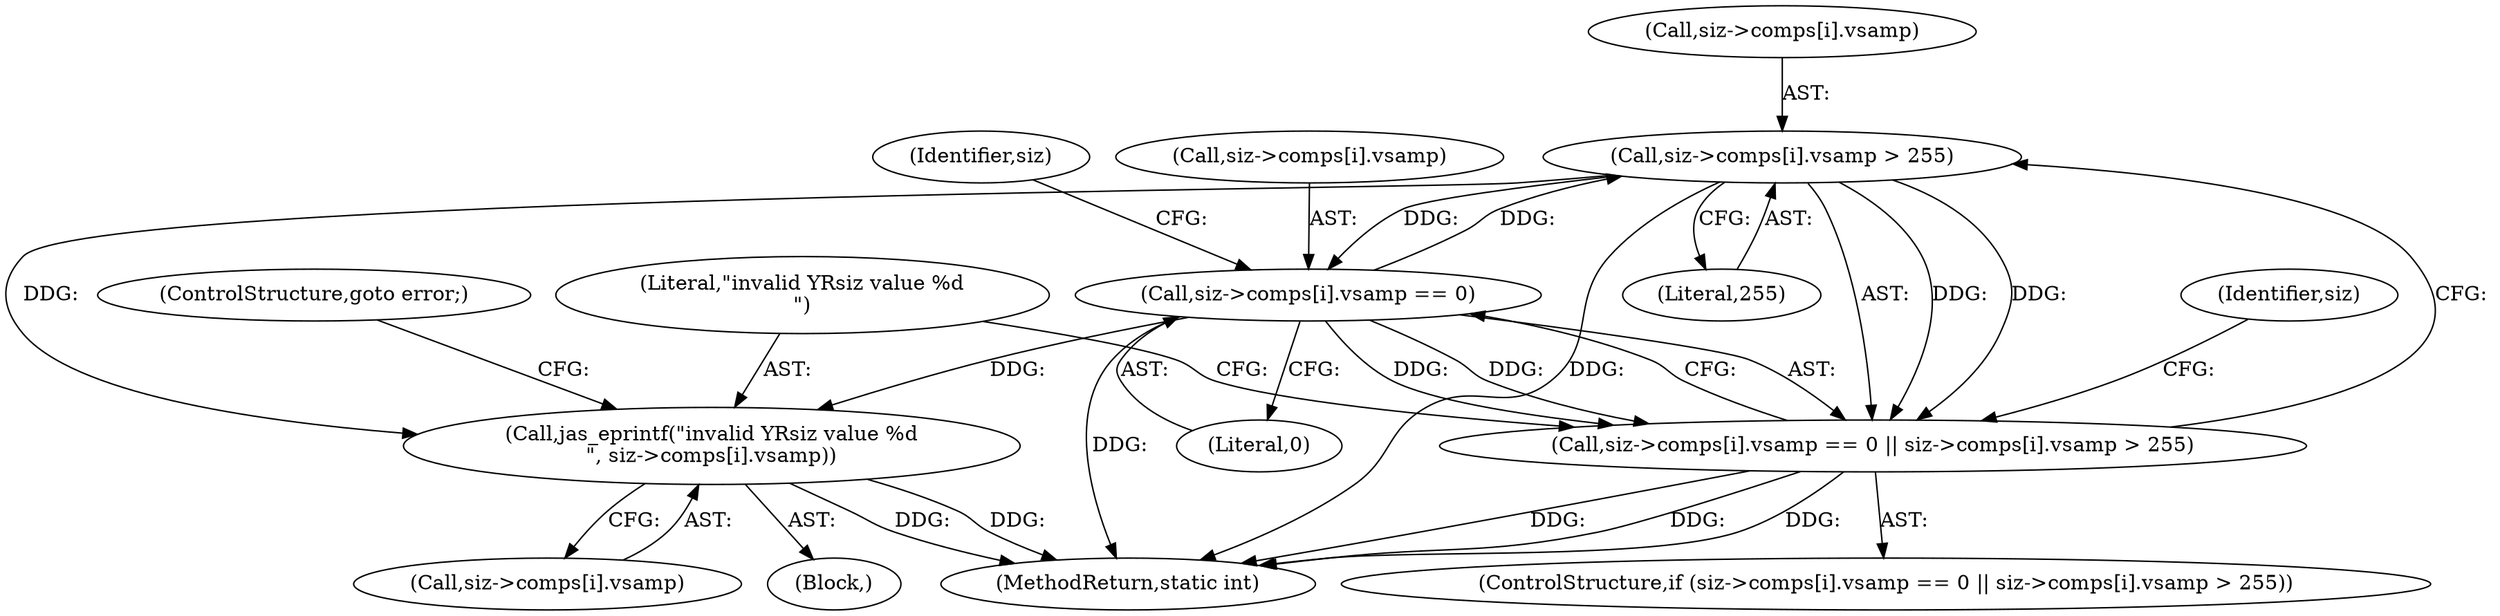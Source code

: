 digraph "0_jasper_f7038068550fba0e41e1d0c355787f1dcd5bf330@pointer" {
"1000409" [label="(Call,siz->comps[i].vsamp > 255)"];
"1000400" [label="(Call,siz->comps[i].vsamp == 0)"];
"1000409" [label="(Call,siz->comps[i].vsamp > 255)"];
"1000399" [label="(Call,siz->comps[i].vsamp == 0 || siz->comps[i].vsamp > 255)"];
"1000419" [label="(Call,jas_eprintf(\"invalid YRsiz value %d\n\", siz->comps[i].vsamp))"];
"1000413" [label="(Identifier,siz)"];
"1000428" [label="(ControlStructure,goto error;)"];
"1000417" [label="(Literal,255)"];
"1000408" [label="(Literal,0)"];
"1000418" [label="(Block,)"];
"1000410" [label="(Call,siz->comps[i].vsamp)"];
"1000419" [label="(Call,jas_eprintf(\"invalid YRsiz value %d\n\", siz->comps[i].vsamp))"];
"1000398" [label="(ControlStructure,if (siz->comps[i].vsamp == 0 || siz->comps[i].vsamp > 255))"];
"1000475" [label="(MethodReturn,static int)"];
"1000409" [label="(Call,siz->comps[i].vsamp > 255)"];
"1000400" [label="(Call,siz->comps[i].vsamp == 0)"];
"1000433" [label="(Identifier,siz)"];
"1000421" [label="(Call,siz->comps[i].vsamp)"];
"1000399" [label="(Call,siz->comps[i].vsamp == 0 || siz->comps[i].vsamp > 255)"];
"1000420" [label="(Literal,\"invalid YRsiz value %d\n\")"];
"1000401" [label="(Call,siz->comps[i].vsamp)"];
"1000409" -> "1000399"  [label="AST: "];
"1000409" -> "1000417"  [label="CFG: "];
"1000410" -> "1000409"  [label="AST: "];
"1000417" -> "1000409"  [label="AST: "];
"1000399" -> "1000409"  [label="CFG: "];
"1000409" -> "1000475"  [label="DDG: "];
"1000409" -> "1000400"  [label="DDG: "];
"1000409" -> "1000399"  [label="DDG: "];
"1000409" -> "1000399"  [label="DDG: "];
"1000400" -> "1000409"  [label="DDG: "];
"1000409" -> "1000419"  [label="DDG: "];
"1000400" -> "1000399"  [label="AST: "];
"1000400" -> "1000408"  [label="CFG: "];
"1000401" -> "1000400"  [label="AST: "];
"1000408" -> "1000400"  [label="AST: "];
"1000413" -> "1000400"  [label="CFG: "];
"1000399" -> "1000400"  [label="CFG: "];
"1000400" -> "1000475"  [label="DDG: "];
"1000400" -> "1000399"  [label="DDG: "];
"1000400" -> "1000399"  [label="DDG: "];
"1000400" -> "1000419"  [label="DDG: "];
"1000399" -> "1000398"  [label="AST: "];
"1000420" -> "1000399"  [label="CFG: "];
"1000433" -> "1000399"  [label="CFG: "];
"1000399" -> "1000475"  [label="DDG: "];
"1000399" -> "1000475"  [label="DDG: "];
"1000399" -> "1000475"  [label="DDG: "];
"1000419" -> "1000418"  [label="AST: "];
"1000419" -> "1000421"  [label="CFG: "];
"1000420" -> "1000419"  [label="AST: "];
"1000421" -> "1000419"  [label="AST: "];
"1000428" -> "1000419"  [label="CFG: "];
"1000419" -> "1000475"  [label="DDG: "];
"1000419" -> "1000475"  [label="DDG: "];
}
